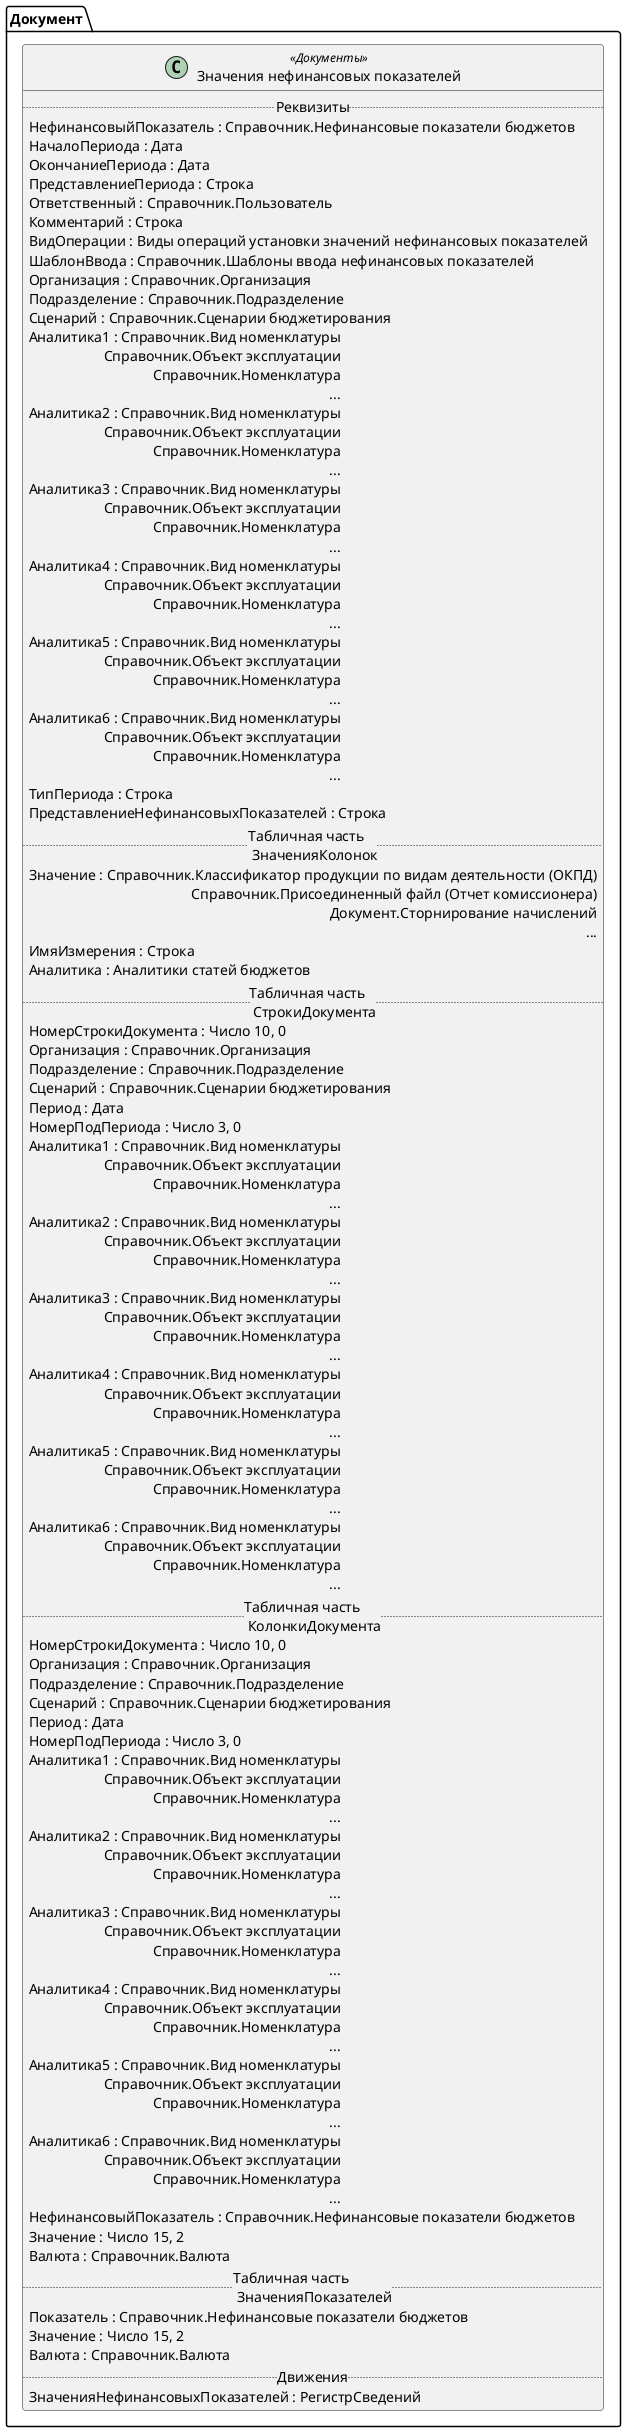 ﻿@startuml УстановкаЗначенийНефинансовыхПоказателей
'!include templates.wsd
'..\include templates.wsd
class Документ.УстановкаЗначенийНефинансовыхПоказателей as "Значения нефинансовых показателей" <<Документы>>
{
..Реквизиты..
НефинансовыйПоказатель : Справочник.Нефинансовые показатели бюджетов
НачалоПериода : Дата
ОкончаниеПериода : Дата
ПредставлениеПериода : Строка
Ответственный : Справочник.Пользователь
Комментарий : Строка
ВидОперации : Виды операций установки значений нефинансовых показателей
ШаблонВвода : Справочник.Шаблоны ввода нефинансовых показателей
Организация : Справочник.Организация
Подразделение : Справочник.Подразделение
Сценарий : Справочник.Сценарии бюджетирования
Аналитика1 : Справочник.Вид номенклатуры\rСправочник.Объект эксплуатации\rСправочник.Номенклатура\r...
Аналитика2 : Справочник.Вид номенклатуры\rСправочник.Объект эксплуатации\rСправочник.Номенклатура\r...
Аналитика3 : Справочник.Вид номенклатуры\rСправочник.Объект эксплуатации\rСправочник.Номенклатура\r...
Аналитика4 : Справочник.Вид номенклатуры\rСправочник.Объект эксплуатации\rСправочник.Номенклатура\r...
Аналитика5 : Справочник.Вид номенклатуры\rСправочник.Объект эксплуатации\rСправочник.Номенклатура\r...
Аналитика6 : Справочник.Вид номенклатуры\rСправочник.Объект эксплуатации\rСправочник.Номенклатура\r...
ТипПериода : Строка
ПредставлениеНефинансовыхПоказателей : Строка
..Табличная часть \n ЗначенияКолонок..
Значение : Справочник.Классификатор продукции по видам деятельности (ОКПД)\rСправочник.Присоединенный файл (Отчет комиссионера)\rДокумент.Сторнирование начислений\r...
ИмяИзмерения : Строка
Аналитика : Аналитики статей бюджетов
..Табличная часть \n СтрокиДокумента..
НомерСтрокиДокумента : Число 10, 0
Организация : Справочник.Организация
Подразделение : Справочник.Подразделение
Сценарий : Справочник.Сценарии бюджетирования
Период : Дата
НомерПодПериода : Число 3, 0
Аналитика1 : Справочник.Вид номенклатуры\rСправочник.Объект эксплуатации\rСправочник.Номенклатура\r...
Аналитика2 : Справочник.Вид номенклатуры\rСправочник.Объект эксплуатации\rСправочник.Номенклатура\r...
Аналитика3 : Справочник.Вид номенклатуры\rСправочник.Объект эксплуатации\rСправочник.Номенклатура\r...
Аналитика4 : Справочник.Вид номенклатуры\rСправочник.Объект эксплуатации\rСправочник.Номенклатура\r...
Аналитика5 : Справочник.Вид номенклатуры\rСправочник.Объект эксплуатации\rСправочник.Номенклатура\r...
Аналитика6 : Справочник.Вид номенклатуры\rСправочник.Объект эксплуатации\rСправочник.Номенклатура\r...
..Табличная часть \n КолонкиДокумента..
НомерСтрокиДокумента : Число 10, 0
Организация : Справочник.Организация
Подразделение : Справочник.Подразделение
Сценарий : Справочник.Сценарии бюджетирования
Период : Дата
НомерПодПериода : Число 3, 0
Аналитика1 : Справочник.Вид номенклатуры\rСправочник.Объект эксплуатации\rСправочник.Номенклатура\r...
Аналитика2 : Справочник.Вид номенклатуры\rСправочник.Объект эксплуатации\rСправочник.Номенклатура\r...
Аналитика3 : Справочник.Вид номенклатуры\rСправочник.Объект эксплуатации\rСправочник.Номенклатура\r...
Аналитика4 : Справочник.Вид номенклатуры\rСправочник.Объект эксплуатации\rСправочник.Номенклатура\r...
Аналитика5 : Справочник.Вид номенклатуры\rСправочник.Объект эксплуатации\rСправочник.Номенклатура\r...
Аналитика6 : Справочник.Вид номенклатуры\rСправочник.Объект эксплуатации\rСправочник.Номенклатура\r...
НефинансовыйПоказатель : Справочник.Нефинансовые показатели бюджетов
Значение : Число 15, 2
Валюта : Справочник.Валюта
..Табличная часть \n ЗначенияПоказателей..
Показатель : Справочник.Нефинансовые показатели бюджетов
Значение : Число 15, 2
Валюта : Справочник.Валюта
..Движения..
ЗначенияНефинансовыхПоказателей : РегистрСведений
}
@enduml
